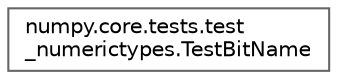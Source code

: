 digraph "Graphical Class Hierarchy"
{
 // LATEX_PDF_SIZE
  bgcolor="transparent";
  edge [fontname=Helvetica,fontsize=10,labelfontname=Helvetica,labelfontsize=10];
  node [fontname=Helvetica,fontsize=10,shape=box,height=0.2,width=0.4];
  rankdir="LR";
  Node0 [id="Node000000",label="numpy.core.tests.test\l_numerictypes.TestBitName",height=0.2,width=0.4,color="grey40", fillcolor="white", style="filled",URL="$d0/d54/classnumpy_1_1core_1_1tests_1_1test__numerictypes_1_1TestBitName.html",tooltip=" "];
}
